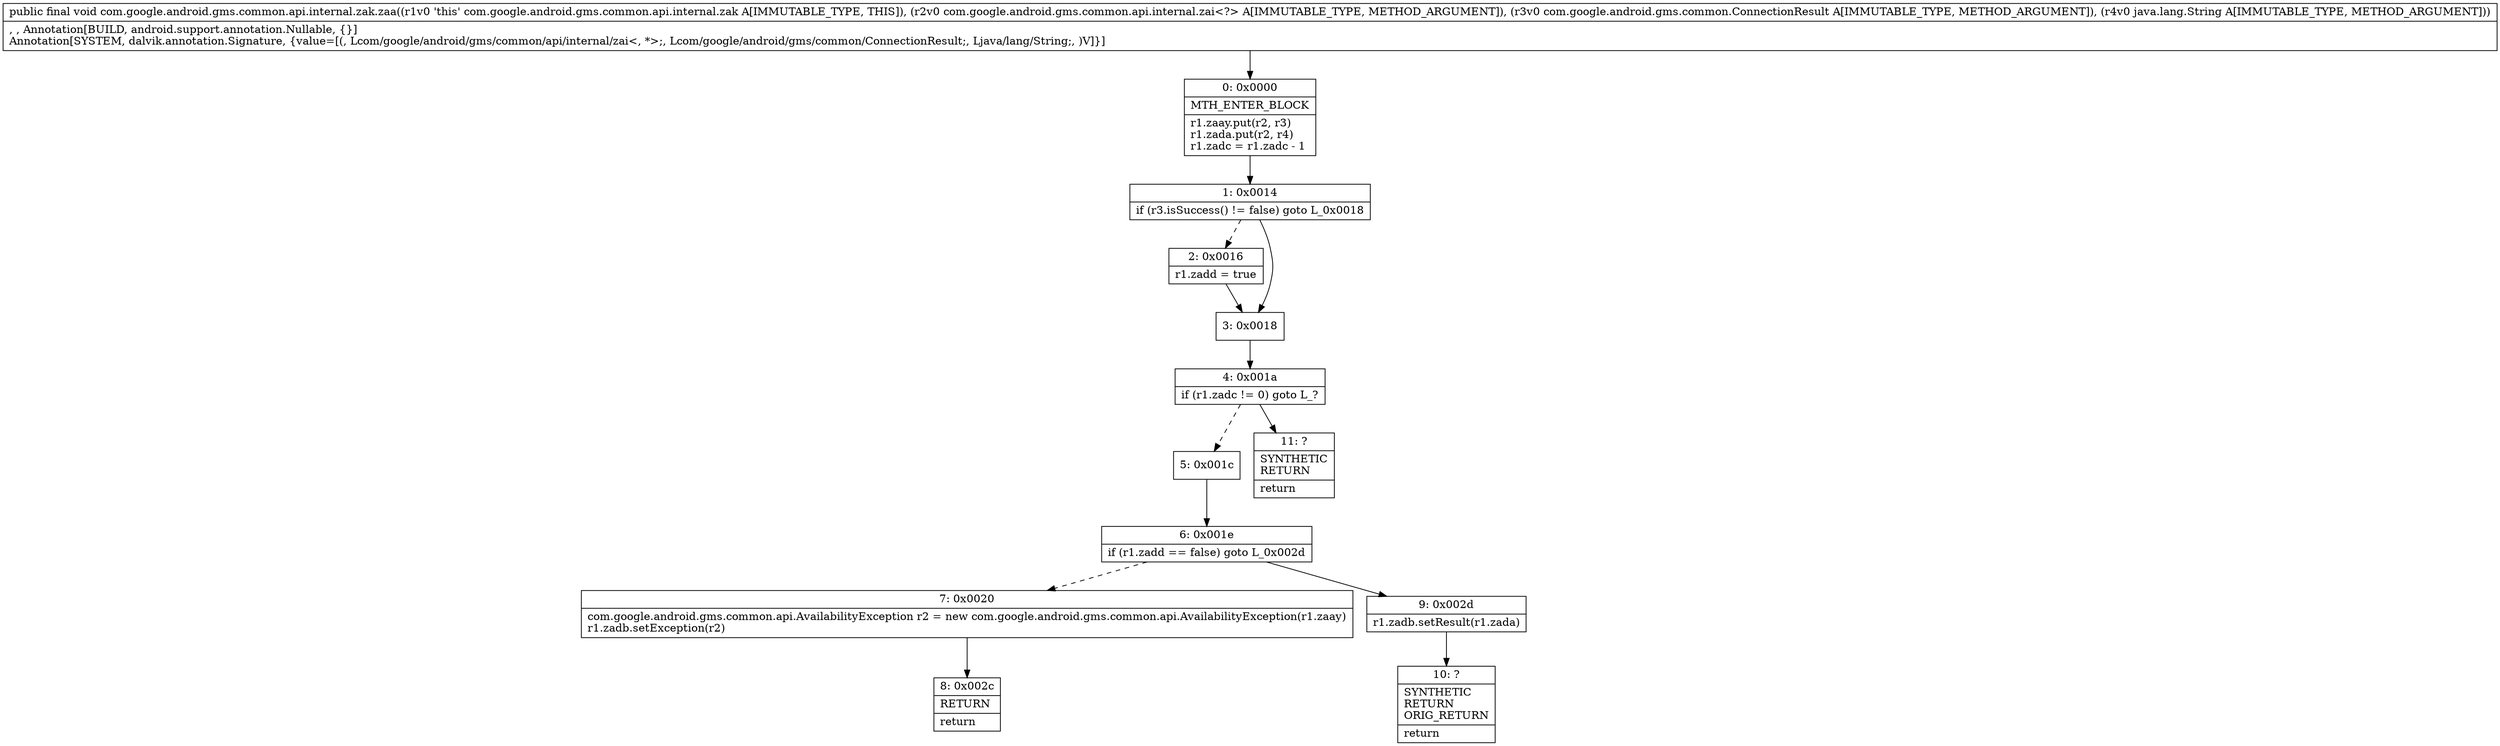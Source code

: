 digraph "CFG forcom.google.android.gms.common.api.internal.zak.zaa(Lcom\/google\/android\/gms\/common\/api\/internal\/zai;Lcom\/google\/android\/gms\/common\/ConnectionResult;Ljava\/lang\/String;)V" {
Node_0 [shape=record,label="{0\:\ 0x0000|MTH_ENTER_BLOCK\l|r1.zaay.put(r2, r3)\lr1.zada.put(r2, r4)\lr1.zadc = r1.zadc \- 1\l}"];
Node_1 [shape=record,label="{1\:\ 0x0014|if (r3.isSuccess() != false) goto L_0x0018\l}"];
Node_2 [shape=record,label="{2\:\ 0x0016|r1.zadd = true\l}"];
Node_3 [shape=record,label="{3\:\ 0x0018}"];
Node_4 [shape=record,label="{4\:\ 0x001a|if (r1.zadc != 0) goto L_?\l}"];
Node_5 [shape=record,label="{5\:\ 0x001c}"];
Node_6 [shape=record,label="{6\:\ 0x001e|if (r1.zadd == false) goto L_0x002d\l}"];
Node_7 [shape=record,label="{7\:\ 0x0020|com.google.android.gms.common.api.AvailabilityException r2 = new com.google.android.gms.common.api.AvailabilityException(r1.zaay)\lr1.zadb.setException(r2)\l}"];
Node_8 [shape=record,label="{8\:\ 0x002c|RETURN\l|return\l}"];
Node_9 [shape=record,label="{9\:\ 0x002d|r1.zadb.setResult(r1.zada)\l}"];
Node_10 [shape=record,label="{10\:\ ?|SYNTHETIC\lRETURN\lORIG_RETURN\l|return\l}"];
Node_11 [shape=record,label="{11\:\ ?|SYNTHETIC\lRETURN\l|return\l}"];
MethodNode[shape=record,label="{public final void com.google.android.gms.common.api.internal.zak.zaa((r1v0 'this' com.google.android.gms.common.api.internal.zak A[IMMUTABLE_TYPE, THIS]), (r2v0 com.google.android.gms.common.api.internal.zai\<?\> A[IMMUTABLE_TYPE, METHOD_ARGUMENT]), (r3v0 com.google.android.gms.common.ConnectionResult A[IMMUTABLE_TYPE, METHOD_ARGUMENT]), (r4v0 java.lang.String A[IMMUTABLE_TYPE, METHOD_ARGUMENT]))  | , , Annotation[BUILD, android.support.annotation.Nullable, \{\}]\lAnnotation[SYSTEM, dalvik.annotation.Signature, \{value=[(, Lcom\/google\/android\/gms\/common\/api\/internal\/zai\<, *\>;, Lcom\/google\/android\/gms\/common\/ConnectionResult;, Ljava\/lang\/String;, )V]\}]\l}"];
MethodNode -> Node_0;
Node_0 -> Node_1;
Node_1 -> Node_2[style=dashed];
Node_1 -> Node_3;
Node_2 -> Node_3;
Node_3 -> Node_4;
Node_4 -> Node_5[style=dashed];
Node_4 -> Node_11;
Node_5 -> Node_6;
Node_6 -> Node_7[style=dashed];
Node_6 -> Node_9;
Node_7 -> Node_8;
Node_9 -> Node_10;
}

